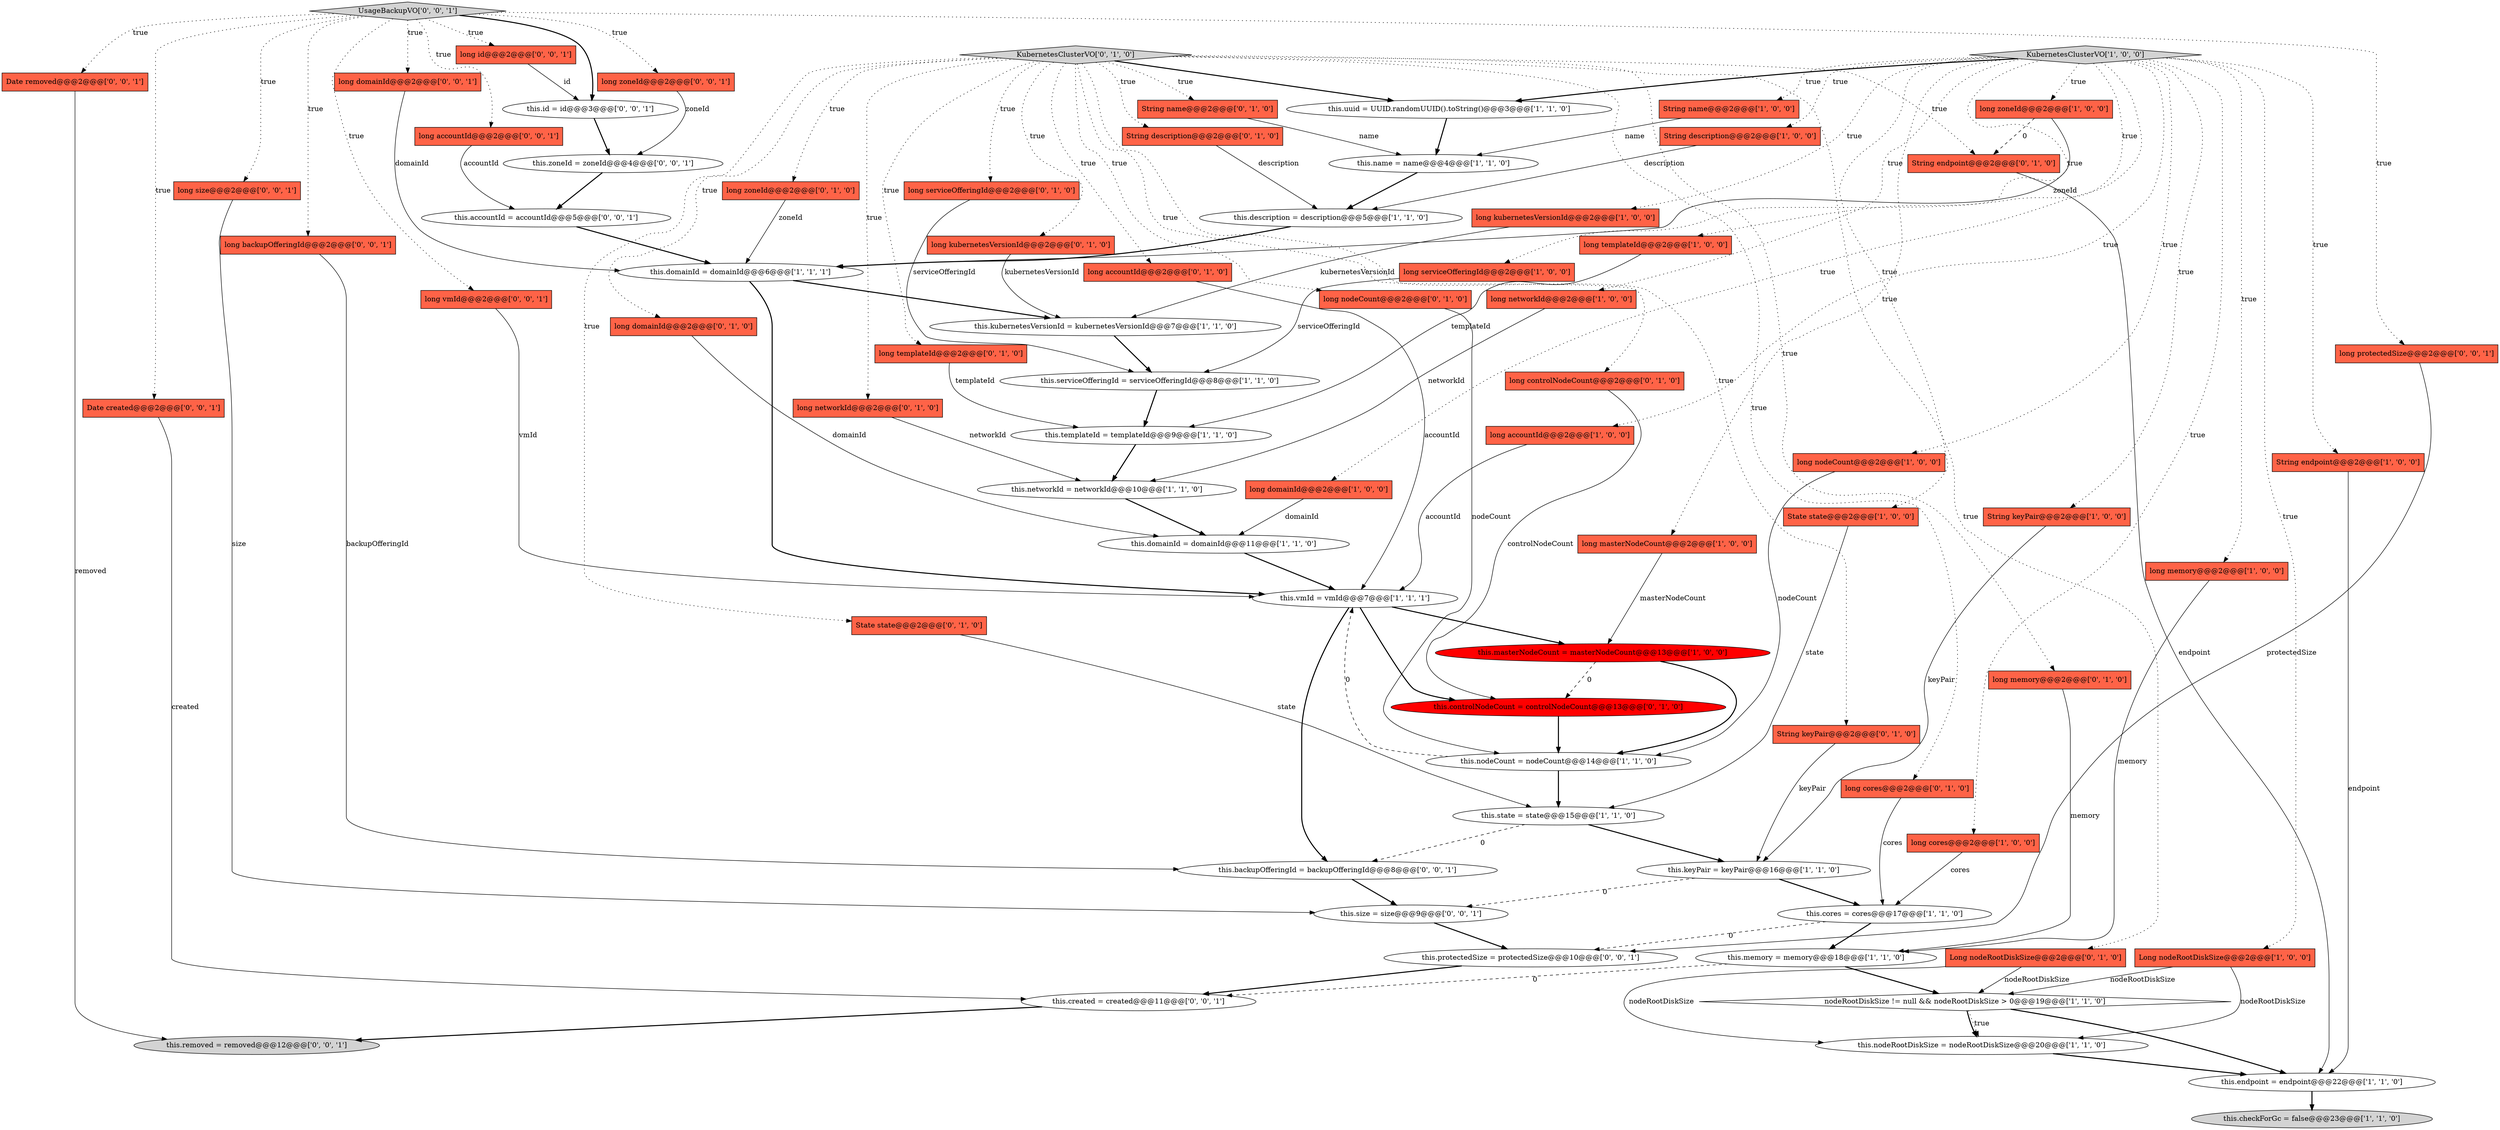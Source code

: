 digraph {
59 [style = filled, label = "this.protectedSize = protectedSize@@@10@@@['0', '0', '1']", fillcolor = white, shape = ellipse image = "AAA0AAABBB3BBB"];
27 [style = filled, label = "String keyPair@@@2@@@['1', '0', '0']", fillcolor = tomato, shape = box image = "AAA0AAABBB1BBB"];
64 [style = filled, label = "this.accountId = accountId@@@5@@@['0', '0', '1']", fillcolor = white, shape = ellipse image = "AAA0AAABBB3BBB"];
38 [style = filled, label = "Long nodeRootDiskSize@@@2@@@['0', '1', '0']", fillcolor = tomato, shape = box image = "AAA0AAABBB2BBB"];
7 [style = filled, label = "long memory@@@2@@@['1', '0', '0']", fillcolor = tomato, shape = box image = "AAA0AAABBB1BBB"];
30 [style = filled, label = "String description@@@2@@@['1', '0', '0']", fillcolor = tomato, shape = box image = "AAA0AAABBB1BBB"];
55 [style = filled, label = "long serviceOfferingId@@@2@@@['0', '1', '0']", fillcolor = tomato, shape = box image = "AAA0AAABBB2BBB"];
31 [style = filled, label = "long accountId@@@2@@@['1', '0', '0']", fillcolor = tomato, shape = box image = "AAA0AAABBB1BBB"];
50 [style = filled, label = "State state@@@2@@@['0', '1', '0']", fillcolor = tomato, shape = box image = "AAA0AAABBB2BBB"];
46 [style = filled, label = "long kubernetesVersionId@@@2@@@['0', '1', '0']", fillcolor = tomato, shape = box image = "AAA0AAABBB2BBB"];
57 [style = filled, label = "long accountId@@@2@@@['0', '0', '1']", fillcolor = tomato, shape = box image = "AAA0AAABBB3BBB"];
43 [style = filled, label = "long accountId@@@2@@@['0', '1', '0']", fillcolor = tomato, shape = box image = "AAA0AAABBB2BBB"];
47 [style = filled, label = "long memory@@@2@@@['0', '1', '0']", fillcolor = tomato, shape = box image = "AAA0AAABBB2BBB"];
40 [style = filled, label = "String name@@@2@@@['0', '1', '0']", fillcolor = tomato, shape = box image = "AAA0AAABBB2BBB"];
35 [style = filled, label = "this.domainId = domainId@@@11@@@['1', '1', '0']", fillcolor = white, shape = ellipse image = "AAA0AAABBB1BBB"];
33 [style = filled, label = "this.description = description@@@5@@@['1', '1', '0']", fillcolor = white, shape = ellipse image = "AAA0AAABBB1BBB"];
62 [style = filled, label = "this.size = size@@@9@@@['0', '0', '1']", fillcolor = white, shape = ellipse image = "AAA0AAABBB3BBB"];
36 [style = filled, label = "long zoneId@@@2@@@['1', '0', '0']", fillcolor = tomato, shape = box image = "AAA1AAABBB1BBB"];
74 [style = filled, label = "this.id = id@@@3@@@['0', '0', '1']", fillcolor = white, shape = ellipse image = "AAA0AAABBB3BBB"];
34 [style = filled, label = "this.checkForGc = false@@@23@@@['1', '1', '0']", fillcolor = lightgray, shape = ellipse image = "AAA0AAABBB1BBB"];
23 [style = filled, label = "long nodeCount@@@2@@@['1', '0', '0']", fillcolor = tomato, shape = box image = "AAA0AAABBB1BBB"];
41 [style = filled, label = "KubernetesClusterVO['0', '1', '0']", fillcolor = lightgray, shape = diamond image = "AAA0AAABBB2BBB"];
26 [style = filled, label = "String name@@@2@@@['1', '0', '0']", fillcolor = tomato, shape = box image = "AAA0AAABBB1BBB"];
2 [style = filled, label = "long domainId@@@2@@@['1', '0', '0']", fillcolor = tomato, shape = box image = "AAA0AAABBB1BBB"];
17 [style = filled, label = "this.domainId = domainId@@@6@@@['1', '1', '1']", fillcolor = white, shape = ellipse image = "AAA0AAABBB1BBB"];
18 [style = filled, label = "this.kubernetesVersionId = kubernetesVersionId@@@7@@@['1', '1', '0']", fillcolor = white, shape = ellipse image = "AAA0AAABBB1BBB"];
32 [style = filled, label = "this.vmId = vmId@@@7@@@['1', '1', '1']", fillcolor = white, shape = ellipse image = "AAA0AAABBB1BBB"];
45 [style = filled, label = "String keyPair@@@2@@@['0', '1', '0']", fillcolor = tomato, shape = box image = "AAA0AAABBB2BBB"];
58 [style = filled, label = "long zoneId@@@2@@@['0', '0', '1']", fillcolor = tomato, shape = box image = "AAA0AAABBB3BBB"];
69 [style = filled, label = "this.zoneId = zoneId@@@4@@@['0', '0', '1']", fillcolor = white, shape = ellipse image = "AAA0AAABBB3BBB"];
8 [style = filled, label = "this.nodeRootDiskSize = nodeRootDiskSize@@@20@@@['1', '1', '0']", fillcolor = white, shape = ellipse image = "AAA0AAABBB1BBB"];
29 [style = filled, label = "long kubernetesVersionId@@@2@@@['1', '0', '0']", fillcolor = tomato, shape = box image = "AAA0AAABBB1BBB"];
1 [style = filled, label = "State state@@@2@@@['1', '0', '0']", fillcolor = tomato, shape = box image = "AAA0AAABBB1BBB"];
63 [style = filled, label = "long size@@@2@@@['0', '0', '1']", fillcolor = tomato, shape = box image = "AAA0AAABBB3BBB"];
67 [style = filled, label = "long protectedSize@@@2@@@['0', '0', '1']", fillcolor = tomato, shape = box image = "AAA0AAABBB3BBB"];
22 [style = filled, label = "this.memory = memory@@@18@@@['1', '1', '0']", fillcolor = white, shape = ellipse image = "AAA0AAABBB1BBB"];
75 [style = filled, label = "long backupOfferingId@@@2@@@['0', '0', '1']", fillcolor = tomato, shape = box image = "AAA0AAABBB3BBB"];
11 [style = filled, label = "this.networkId = networkId@@@10@@@['1', '1', '0']", fillcolor = white, shape = ellipse image = "AAA0AAABBB1BBB"];
4 [style = filled, label = "String endpoint@@@2@@@['1', '0', '0']", fillcolor = tomato, shape = box image = "AAA0AAABBB1BBB"];
51 [style = filled, label = "this.controlNodeCount = controlNodeCount@@@13@@@['0', '1', '0']", fillcolor = red, shape = ellipse image = "AAA1AAABBB2BBB"];
73 [style = filled, label = "long vmId@@@2@@@['0', '0', '1']", fillcolor = tomato, shape = box image = "AAA0AAABBB3BBB"];
60 [style = filled, label = "Date removed@@@2@@@['0', '0', '1']", fillcolor = tomato, shape = box image = "AAA0AAABBB3BBB"];
20 [style = filled, label = "this.serviceOfferingId = serviceOfferingId@@@8@@@['1', '1', '0']", fillcolor = white, shape = ellipse image = "AAA0AAABBB1BBB"];
56 [style = filled, label = "String endpoint@@@2@@@['0', '1', '0']", fillcolor = tomato, shape = box image = "AAA1AAABBB2BBB"];
72 [style = filled, label = "this.removed = removed@@@12@@@['0', '0', '1']", fillcolor = lightgray, shape = ellipse image = "AAA0AAABBB3BBB"];
9 [style = filled, label = "long templateId@@@2@@@['1', '0', '0']", fillcolor = tomato, shape = box image = "AAA0AAABBB1BBB"];
44 [style = filled, label = "long nodeCount@@@2@@@['0', '1', '0']", fillcolor = tomato, shape = box image = "AAA0AAABBB2BBB"];
48 [style = filled, label = "long domainId@@@2@@@['0', '1', '0']", fillcolor = tomato, shape = box image = "AAA0AAABBB2BBB"];
68 [style = filled, label = "UsageBackupVO['0', '0', '1']", fillcolor = lightgray, shape = diamond image = "AAA0AAABBB3BBB"];
15 [style = filled, label = "long serviceOfferingId@@@2@@@['1', '0', '0']", fillcolor = tomato, shape = box image = "AAA0AAABBB1BBB"];
3 [style = filled, label = "this.masterNodeCount = masterNodeCount@@@13@@@['1', '0', '0']", fillcolor = red, shape = ellipse image = "AAA1AAABBB1BBB"];
65 [style = filled, label = "long domainId@@@2@@@['0', '0', '1']", fillcolor = tomato, shape = box image = "AAA0AAABBB3BBB"];
25 [style = filled, label = "nodeRootDiskSize != null && nodeRootDiskSize > 0@@@19@@@['1', '1', '0']", fillcolor = white, shape = diamond image = "AAA0AAABBB1BBB"];
71 [style = filled, label = "long id@@@2@@@['0', '0', '1']", fillcolor = tomato, shape = box image = "AAA0AAABBB3BBB"];
24 [style = filled, label = "this.templateId = templateId@@@9@@@['1', '1', '0']", fillcolor = white, shape = ellipse image = "AAA0AAABBB1BBB"];
5 [style = filled, label = "long cores@@@2@@@['1', '0', '0']", fillcolor = tomato, shape = box image = "AAA0AAABBB1BBB"];
49 [style = filled, label = "long templateId@@@2@@@['0', '1', '0']", fillcolor = tomato, shape = box image = "AAA0AAABBB2BBB"];
16 [style = filled, label = "this.name = name@@@4@@@['1', '1', '0']", fillcolor = white, shape = ellipse image = "AAA0AAABBB1BBB"];
28 [style = filled, label = "this.cores = cores@@@17@@@['1', '1', '0']", fillcolor = white, shape = ellipse image = "AAA0AAABBB1BBB"];
66 [style = filled, label = "this.created = created@@@11@@@['0', '0', '1']", fillcolor = white, shape = ellipse image = "AAA0AAABBB3BBB"];
13 [style = filled, label = "KubernetesClusterVO['1', '0', '0']", fillcolor = lightgray, shape = diamond image = "AAA0AAABBB1BBB"];
14 [style = filled, label = "this.endpoint = endpoint@@@22@@@['1', '1', '0']", fillcolor = white, shape = ellipse image = "AAA0AAABBB1BBB"];
42 [style = filled, label = "String description@@@2@@@['0', '1', '0']", fillcolor = tomato, shape = box image = "AAA0AAABBB2BBB"];
12 [style = filled, label = "this.uuid = UUID.randomUUID().toString()@@@3@@@['1', '1', '0']", fillcolor = white, shape = ellipse image = "AAA0AAABBB1BBB"];
37 [style = filled, label = "this.nodeCount = nodeCount@@@14@@@['1', '1', '0']", fillcolor = white, shape = ellipse image = "AAA0AAABBB1BBB"];
52 [style = filled, label = "long controlNodeCount@@@2@@@['0', '1', '0']", fillcolor = tomato, shape = box image = "AAA0AAABBB2BBB"];
21 [style = filled, label = "Long nodeRootDiskSize@@@2@@@['1', '0', '0']", fillcolor = tomato, shape = box image = "AAA0AAABBB1BBB"];
54 [style = filled, label = "long zoneId@@@2@@@['0', '1', '0']", fillcolor = tomato, shape = box image = "AAA0AAABBB2BBB"];
39 [style = filled, label = "long networkId@@@2@@@['0', '1', '0']", fillcolor = tomato, shape = box image = "AAA0AAABBB2BBB"];
19 [style = filled, label = "long masterNodeCount@@@2@@@['1', '0', '0']", fillcolor = tomato, shape = box image = "AAA0AAABBB1BBB"];
70 [style = filled, label = "this.backupOfferingId = backupOfferingId@@@8@@@['0', '0', '1']", fillcolor = white, shape = ellipse image = "AAA0AAABBB3BBB"];
53 [style = filled, label = "long cores@@@2@@@['0', '1', '0']", fillcolor = tomato, shape = box image = "AAA0AAABBB2BBB"];
61 [style = filled, label = "Date created@@@2@@@['0', '0', '1']", fillcolor = tomato, shape = box image = "AAA0AAABBB3BBB"];
0 [style = filled, label = "long networkId@@@2@@@['1', '0', '0']", fillcolor = tomato, shape = box image = "AAA0AAABBB1BBB"];
6 [style = filled, label = "this.state = state@@@15@@@['1', '1', '0']", fillcolor = white, shape = ellipse image = "AAA0AAABBB1BBB"];
10 [style = filled, label = "this.keyPair = keyPair@@@16@@@['1', '1', '0']", fillcolor = white, shape = ellipse image = "AAA0AAABBB1BBB"];
74->69 [style = bold, label=""];
13->27 [style = dotted, label="true"];
42->33 [style = solid, label="description"];
31->32 [style = solid, label="accountId"];
56->14 [style = solid, label="endpoint"];
58->69 [style = solid, label="zoneId"];
6->70 [style = dashed, label="0"];
13->5 [style = dotted, label="true"];
44->37 [style = solid, label="nodeCount"];
25->14 [style = bold, label=""];
68->71 [style = dotted, label="true"];
73->32 [style = solid, label="vmId"];
68->58 [style = dotted, label="true"];
41->38 [style = dotted, label="true"];
28->59 [style = dashed, label="0"];
59->66 [style = bold, label=""];
3->51 [style = dashed, label="0"];
41->40 [style = dotted, label="true"];
4->14 [style = solid, label="endpoint"];
61->66 [style = solid, label="created"];
13->21 [style = dotted, label="true"];
24->11 [style = bold, label=""];
65->17 [style = solid, label="domainId"];
68->74 [style = bold, label=""];
9->24 [style = solid, label="templateId"];
41->43 [style = dotted, label="true"];
13->15 [style = dotted, label="true"];
41->42 [style = dotted, label="true"];
41->49 [style = dotted, label="true"];
32->70 [style = bold, label=""];
32->3 [style = bold, label=""];
75->70 [style = solid, label="backupOfferingId"];
38->8 [style = solid, label="nodeRootDiskSize"];
13->4 [style = dotted, label="true"];
2->35 [style = solid, label="domainId"];
13->9 [style = dotted, label="true"];
22->25 [style = bold, label=""];
21->8 [style = solid, label="nodeRootDiskSize"];
68->75 [style = dotted, label="true"];
41->46 [style = dotted, label="true"];
13->36 [style = dotted, label="true"];
60->72 [style = solid, label="removed"];
13->19 [style = dotted, label="true"];
69->64 [style = bold, label=""];
13->7 [style = dotted, label="true"];
39->11 [style = solid, label="networkId"];
41->54 [style = dotted, label="true"];
49->24 [style = solid, label="templateId"];
13->23 [style = dotted, label="true"];
57->64 [style = solid, label="accountId"];
18->20 [style = bold, label=""];
41->48 [style = dotted, label="true"];
13->12 [style = bold, label=""];
68->63 [style = dotted, label="true"];
68->67 [style = dotted, label="true"];
27->10 [style = solid, label="keyPair"];
41->53 [style = dotted, label="true"];
16->33 [style = bold, label=""];
13->0 [style = dotted, label="true"];
13->29 [style = dotted, label="true"];
30->33 [style = solid, label="description"];
5->28 [style = solid, label="cores"];
10->62 [style = dashed, label="0"];
0->11 [style = solid, label="networkId"];
32->51 [style = bold, label=""];
25->8 [style = dotted, label="true"];
38->25 [style = solid, label="nodeRootDiskSize"];
53->28 [style = solid, label="cores"];
68->60 [style = dotted, label="true"];
15->20 [style = solid, label="serviceOfferingId"];
3->37 [style = bold, label=""];
64->17 [style = bold, label=""];
41->50 [style = dotted, label="true"];
68->65 [style = dotted, label="true"];
13->26 [style = dotted, label="true"];
26->16 [style = solid, label="name"];
8->14 [style = bold, label=""];
35->32 [style = bold, label=""];
48->35 [style = solid, label="domainId"];
55->20 [style = solid, label="serviceOfferingId"];
45->10 [style = solid, label="keyPair"];
29->18 [style = solid, label="kubernetesVersionId"];
13->2 [style = dotted, label="true"];
50->6 [style = solid, label="state"];
68->73 [style = dotted, label="true"];
51->37 [style = bold, label=""];
43->32 [style = solid, label="accountId"];
13->30 [style = dotted, label="true"];
54->17 [style = solid, label="zoneId"];
6->10 [style = bold, label=""];
41->47 [style = dotted, label="true"];
7->22 [style = solid, label="memory"];
41->55 [style = dotted, label="true"];
41->12 [style = bold, label=""];
41->52 [style = dotted, label="true"];
21->25 [style = solid, label="nodeRootDiskSize"];
41->44 [style = dotted, label="true"];
28->22 [style = bold, label=""];
36->17 [style = solid, label="zoneId"];
33->17 [style = bold, label=""];
62->59 [style = bold, label=""];
46->18 [style = solid, label="kubernetesVersionId"];
10->28 [style = bold, label=""];
68->61 [style = dotted, label="true"];
68->57 [style = dotted, label="true"];
70->62 [style = bold, label=""];
19->3 [style = solid, label="masterNodeCount"];
14->34 [style = bold, label=""];
12->16 [style = bold, label=""];
41->39 [style = dotted, label="true"];
23->37 [style = solid, label="nodeCount"];
17->32 [style = bold, label=""];
1->6 [style = solid, label="state"];
37->6 [style = bold, label=""];
41->45 [style = dotted, label="true"];
11->35 [style = bold, label=""];
41->56 [style = dotted, label="true"];
13->1 [style = dotted, label="true"];
67->59 [style = solid, label="protectedSize"];
13->31 [style = dotted, label="true"];
22->66 [style = dashed, label="0"];
37->32 [style = dashed, label="0"];
36->56 [style = dashed, label="0"];
40->16 [style = solid, label="name"];
66->72 [style = bold, label=""];
25->8 [style = bold, label=""];
63->62 [style = solid, label="size"];
47->22 [style = solid, label="memory"];
20->24 [style = bold, label=""];
52->51 [style = solid, label="controlNodeCount"];
71->74 [style = solid, label="id"];
17->18 [style = bold, label=""];
}
